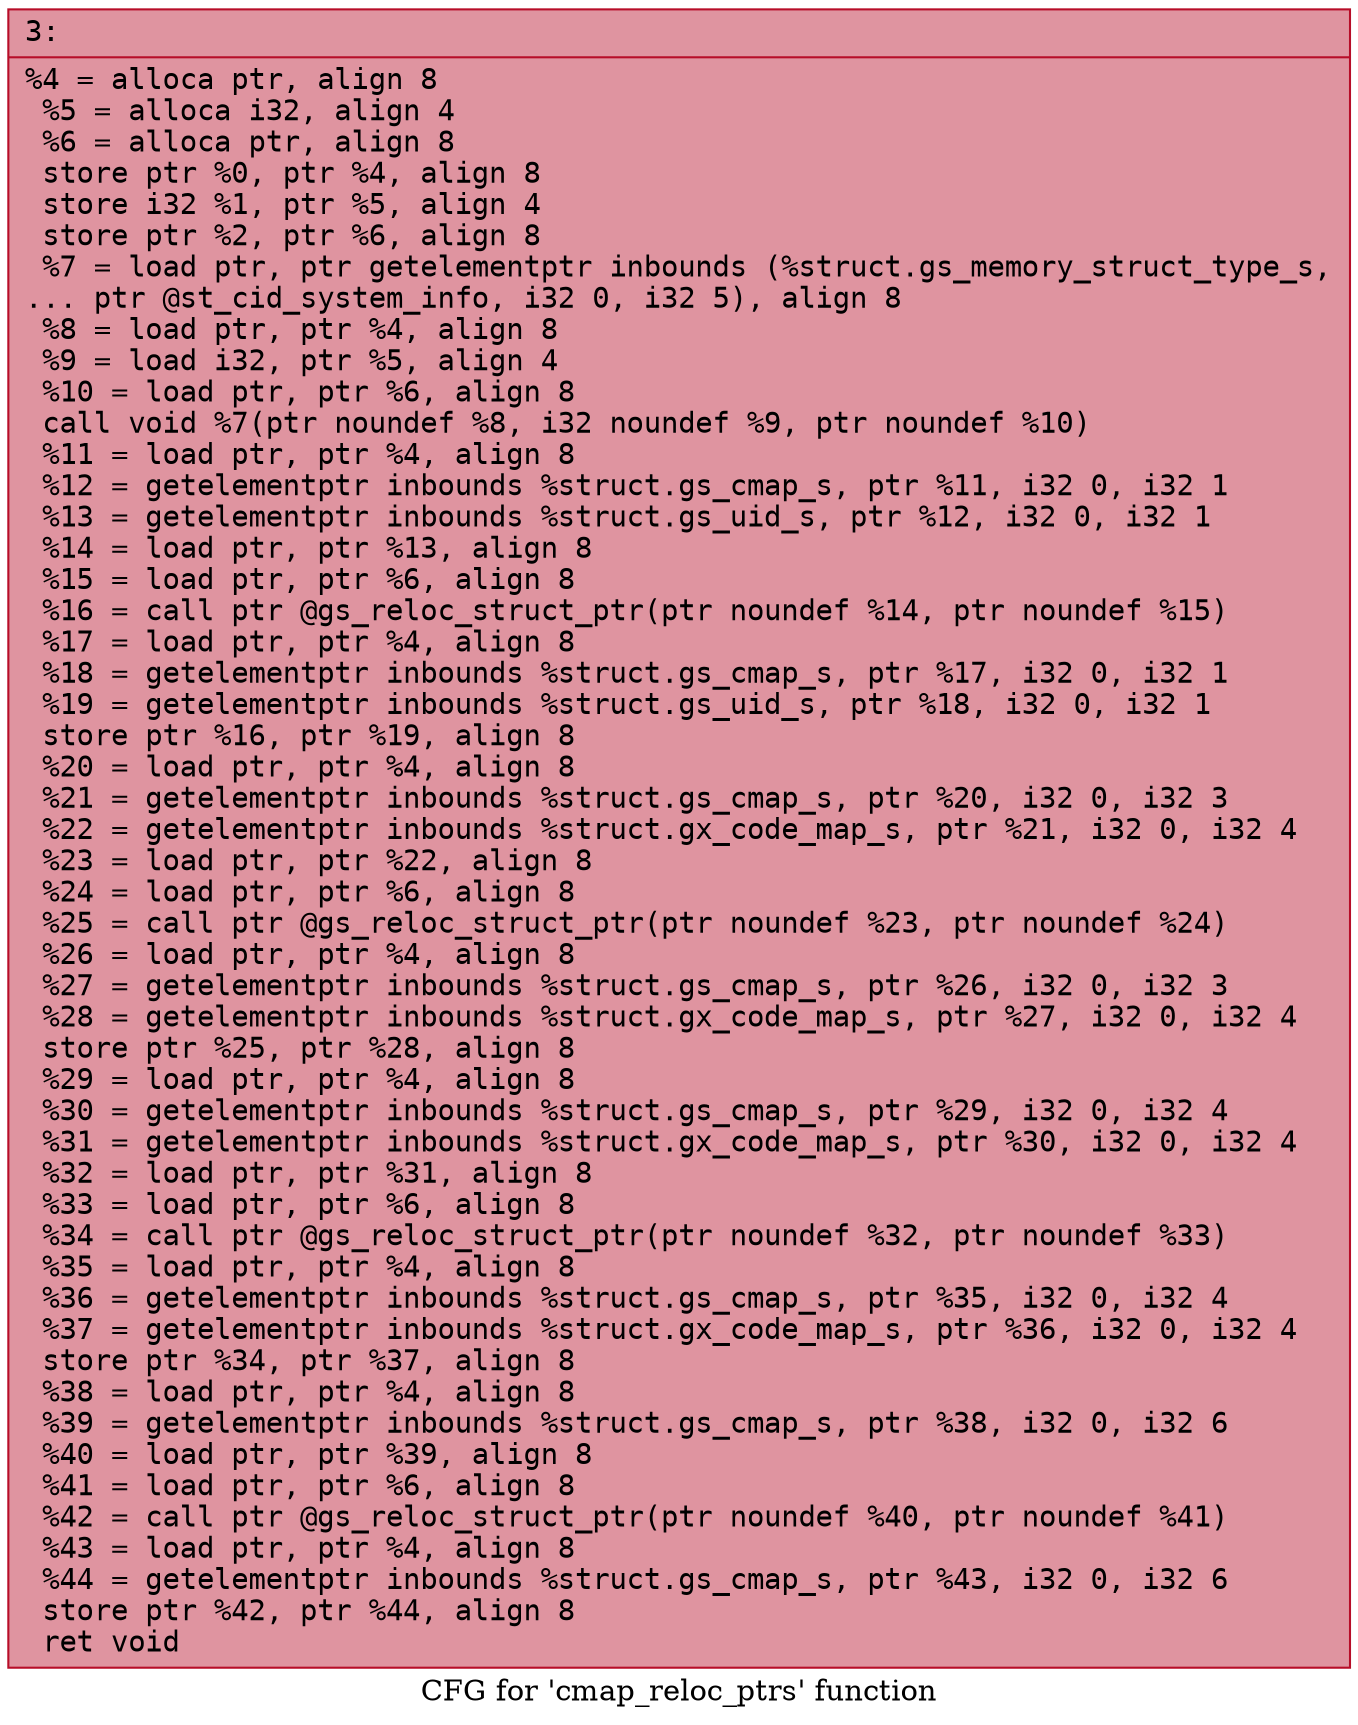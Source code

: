 digraph "CFG for 'cmap_reloc_ptrs' function" {
	label="CFG for 'cmap_reloc_ptrs' function";

	Node0x6000017fa3f0 [shape=record,color="#b70d28ff", style=filled, fillcolor="#b70d2870" fontname="Courier",label="{3:\l|  %4 = alloca ptr, align 8\l  %5 = alloca i32, align 4\l  %6 = alloca ptr, align 8\l  store ptr %0, ptr %4, align 8\l  store i32 %1, ptr %5, align 4\l  store ptr %2, ptr %6, align 8\l  %7 = load ptr, ptr getelementptr inbounds (%struct.gs_memory_struct_type_s,\l... ptr @st_cid_system_info, i32 0, i32 5), align 8\l  %8 = load ptr, ptr %4, align 8\l  %9 = load i32, ptr %5, align 4\l  %10 = load ptr, ptr %6, align 8\l  call void %7(ptr noundef %8, i32 noundef %9, ptr noundef %10)\l  %11 = load ptr, ptr %4, align 8\l  %12 = getelementptr inbounds %struct.gs_cmap_s, ptr %11, i32 0, i32 1\l  %13 = getelementptr inbounds %struct.gs_uid_s, ptr %12, i32 0, i32 1\l  %14 = load ptr, ptr %13, align 8\l  %15 = load ptr, ptr %6, align 8\l  %16 = call ptr @gs_reloc_struct_ptr(ptr noundef %14, ptr noundef %15)\l  %17 = load ptr, ptr %4, align 8\l  %18 = getelementptr inbounds %struct.gs_cmap_s, ptr %17, i32 0, i32 1\l  %19 = getelementptr inbounds %struct.gs_uid_s, ptr %18, i32 0, i32 1\l  store ptr %16, ptr %19, align 8\l  %20 = load ptr, ptr %4, align 8\l  %21 = getelementptr inbounds %struct.gs_cmap_s, ptr %20, i32 0, i32 3\l  %22 = getelementptr inbounds %struct.gx_code_map_s, ptr %21, i32 0, i32 4\l  %23 = load ptr, ptr %22, align 8\l  %24 = load ptr, ptr %6, align 8\l  %25 = call ptr @gs_reloc_struct_ptr(ptr noundef %23, ptr noundef %24)\l  %26 = load ptr, ptr %4, align 8\l  %27 = getelementptr inbounds %struct.gs_cmap_s, ptr %26, i32 0, i32 3\l  %28 = getelementptr inbounds %struct.gx_code_map_s, ptr %27, i32 0, i32 4\l  store ptr %25, ptr %28, align 8\l  %29 = load ptr, ptr %4, align 8\l  %30 = getelementptr inbounds %struct.gs_cmap_s, ptr %29, i32 0, i32 4\l  %31 = getelementptr inbounds %struct.gx_code_map_s, ptr %30, i32 0, i32 4\l  %32 = load ptr, ptr %31, align 8\l  %33 = load ptr, ptr %6, align 8\l  %34 = call ptr @gs_reloc_struct_ptr(ptr noundef %32, ptr noundef %33)\l  %35 = load ptr, ptr %4, align 8\l  %36 = getelementptr inbounds %struct.gs_cmap_s, ptr %35, i32 0, i32 4\l  %37 = getelementptr inbounds %struct.gx_code_map_s, ptr %36, i32 0, i32 4\l  store ptr %34, ptr %37, align 8\l  %38 = load ptr, ptr %4, align 8\l  %39 = getelementptr inbounds %struct.gs_cmap_s, ptr %38, i32 0, i32 6\l  %40 = load ptr, ptr %39, align 8\l  %41 = load ptr, ptr %6, align 8\l  %42 = call ptr @gs_reloc_struct_ptr(ptr noundef %40, ptr noundef %41)\l  %43 = load ptr, ptr %4, align 8\l  %44 = getelementptr inbounds %struct.gs_cmap_s, ptr %43, i32 0, i32 6\l  store ptr %42, ptr %44, align 8\l  ret void\l}"];
}
